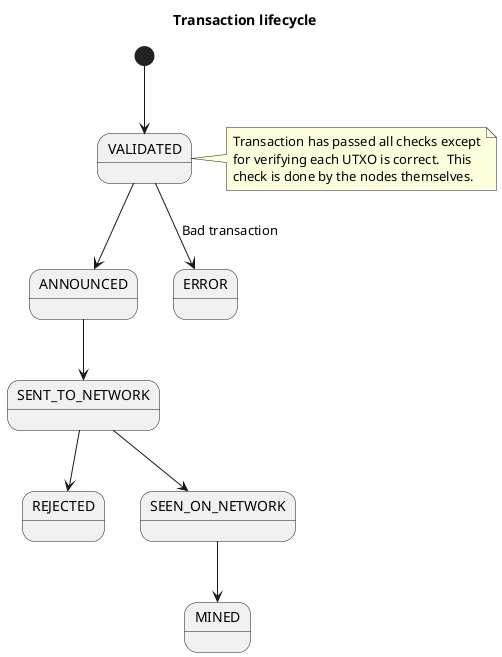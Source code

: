@startuml
title Transaction lifecycle

[*] --> VALIDATED
note right: Transaction has passed all checks except\nfor verifying each UTXO is correct.  This\ncheck is done by the nodes themselves.

VALIDATED --> ANNOUNCED
VALIDATED --> ERROR: Bad transaction

ANNOUNCED --> SENT_TO_NETWORK

SENT_TO_NETWORK --> REJECTED
SENT_TO_NETWORK --> SEEN_ON_NETWORK

SEEN_ON_NETWORK --> MINED

@enduml
